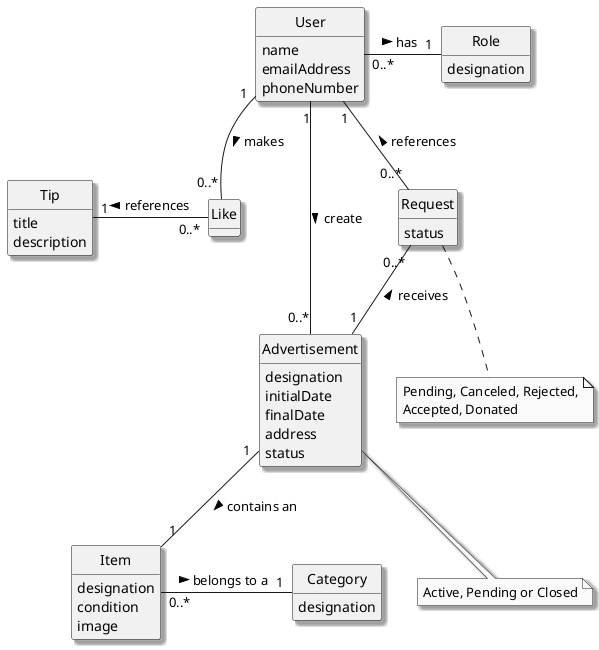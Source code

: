 @startuml
skinparam monochrome true
skinparam packageStyle rectangle
skinparam shadowing true
'skinparam linetype ortho
skinparam classAttributeIconSize 0
hide circle
hide methods
'left to right direction

class User {
    name
    emailAddress
    phoneNumber
}

class Role {
    designation
}

class Item {
    designation
    condition
    image
}

class Category {
    designation
}

class Advertisement{
    designation
    initialDate
    finalDate
    address
    status
    '(active, pending, closed)
}

class Request {
    status
    '(pending, canceled, rejected, accepted, donated)
}

class Tip {
    title
    description
}

class Like {
}

note bottom of Request
Pending, Canceled, Rejected,
Accepted, Donated
endnote

note bottom of Advertisement
Active, Pending or Closed
endnote

Item "0..*" -left- "1" Category : belongs to a \t >
Advertisement "1" -- "1" Item : contains an \t >
User "1" -- "0..*" Advertisement : create >
User "1" -- "0..*" Request : references <
Request "0..*" -- "1" Advertisement : receives <
User "1" -- "0..*" Like : makes >
Like "0..*" -left- "1" Tip : references >
"User" "0..*" - "1" Role : has \t >
@enduml